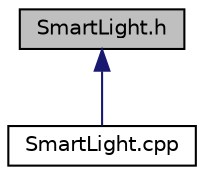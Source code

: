 digraph "SmartLight.h"
{
 // LATEX_PDF_SIZE
  edge [fontname="Helvetica",fontsize="10",labelfontname="Helvetica",labelfontsize="10"];
  node [fontname="Helvetica",fontsize="10",shape=record];
  Node1 [label="SmartLight.h",height=0.2,width=0.4,color="black", fillcolor="grey75", style="filled", fontcolor="black",tooltip="Header file for the SmartLight class, which represents a smart light device."];
  Node1 -> Node2 [dir="back",color="midnightblue",fontsize="10",style="solid",fontname="Helvetica"];
  Node2 [label="SmartLight.cpp",height=0.2,width=0.4,color="black", fillcolor="white", style="filled",URL="$SmartLight_8cpp.html",tooltip="Implementation of the SmartLight class."];
}
